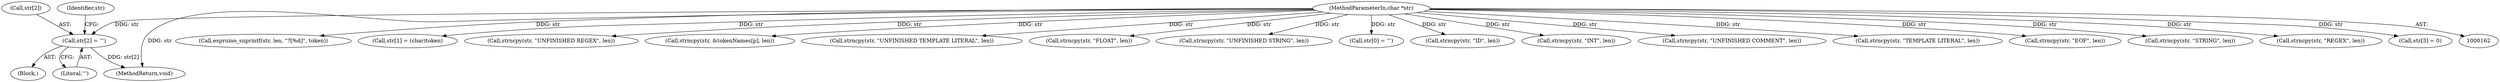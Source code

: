 digraph "0_Espruino_0a7619875bf79877907205f6bee08465b89ff10b_0@pointer" {
"1000192" [label="(Call,str[2] = '\'')"];
"1000164" [label="(MethodParameterIn,char *str)"];
"1000333" [label="(Call,espruino_snprintf(str, len, \"?[%d]\", token))"];
"1000185" [label="(Call,str[1] = (char)token)"];
"1000261" [label="(Call,strncpy(str, \"UNFINISHED REGEX\", len))"];
"1000175" [label="(Block,)"];
"1000193" [label="(Call,str[2])"];
"1000321" [label="(Call,strncpy(str, &tokenNames[p], len))"];
"1000249" [label="(Call,strncpy(str, \"UNFINISHED TEMPLATE LITERAL\", len))"];
"1000196" [label="(Literal,'\'')"];
"1000225" [label="(Call,strncpy(str, \"FLOAT\", len))"];
"1000237" [label="(Call,strncpy(str, \"UNFINISHED STRING\", len))"];
"1000192" [label="(Call,str[2] = '\'')"];
"1000180" [label="(Call,str[0] = '\'')"];
"1000213" [label="(Call,strncpy(str, \"ID\", len))"];
"1000219" [label="(Call,strncpy(str, \"INT\", len))"];
"1000267" [label="(Call,strncpy(str, \"UNFINISHED COMMENT\", len))"];
"1000243" [label="(Call,strncpy(str, \"TEMPLATE LITERAL\", len))"];
"1000164" [label="(MethodParameterIn,char *str)"];
"1000207" [label="(Call,strncpy(str, \"EOF\", len))"];
"1000199" [label="(Identifier,str)"];
"1000231" [label="(Call,strncpy(str, \"STRING\", len))"];
"1000255" [label="(Call,strncpy(str, \"REGEX\", len))"];
"1000338" [label="(MethodReturn,void)"];
"1000197" [label="(Call,str[3] = 0)"];
"1000192" -> "1000175"  [label="AST: "];
"1000192" -> "1000196"  [label="CFG: "];
"1000193" -> "1000192"  [label="AST: "];
"1000196" -> "1000192"  [label="AST: "];
"1000199" -> "1000192"  [label="CFG: "];
"1000192" -> "1000338"  [label="DDG: str[2]"];
"1000164" -> "1000192"  [label="DDG: str"];
"1000164" -> "1000162"  [label="AST: "];
"1000164" -> "1000338"  [label="DDG: str"];
"1000164" -> "1000180"  [label="DDG: str"];
"1000164" -> "1000185"  [label="DDG: str"];
"1000164" -> "1000197"  [label="DDG: str"];
"1000164" -> "1000207"  [label="DDG: str"];
"1000164" -> "1000213"  [label="DDG: str"];
"1000164" -> "1000219"  [label="DDG: str"];
"1000164" -> "1000225"  [label="DDG: str"];
"1000164" -> "1000231"  [label="DDG: str"];
"1000164" -> "1000237"  [label="DDG: str"];
"1000164" -> "1000243"  [label="DDG: str"];
"1000164" -> "1000249"  [label="DDG: str"];
"1000164" -> "1000255"  [label="DDG: str"];
"1000164" -> "1000261"  [label="DDG: str"];
"1000164" -> "1000267"  [label="DDG: str"];
"1000164" -> "1000321"  [label="DDG: str"];
"1000164" -> "1000333"  [label="DDG: str"];
}
